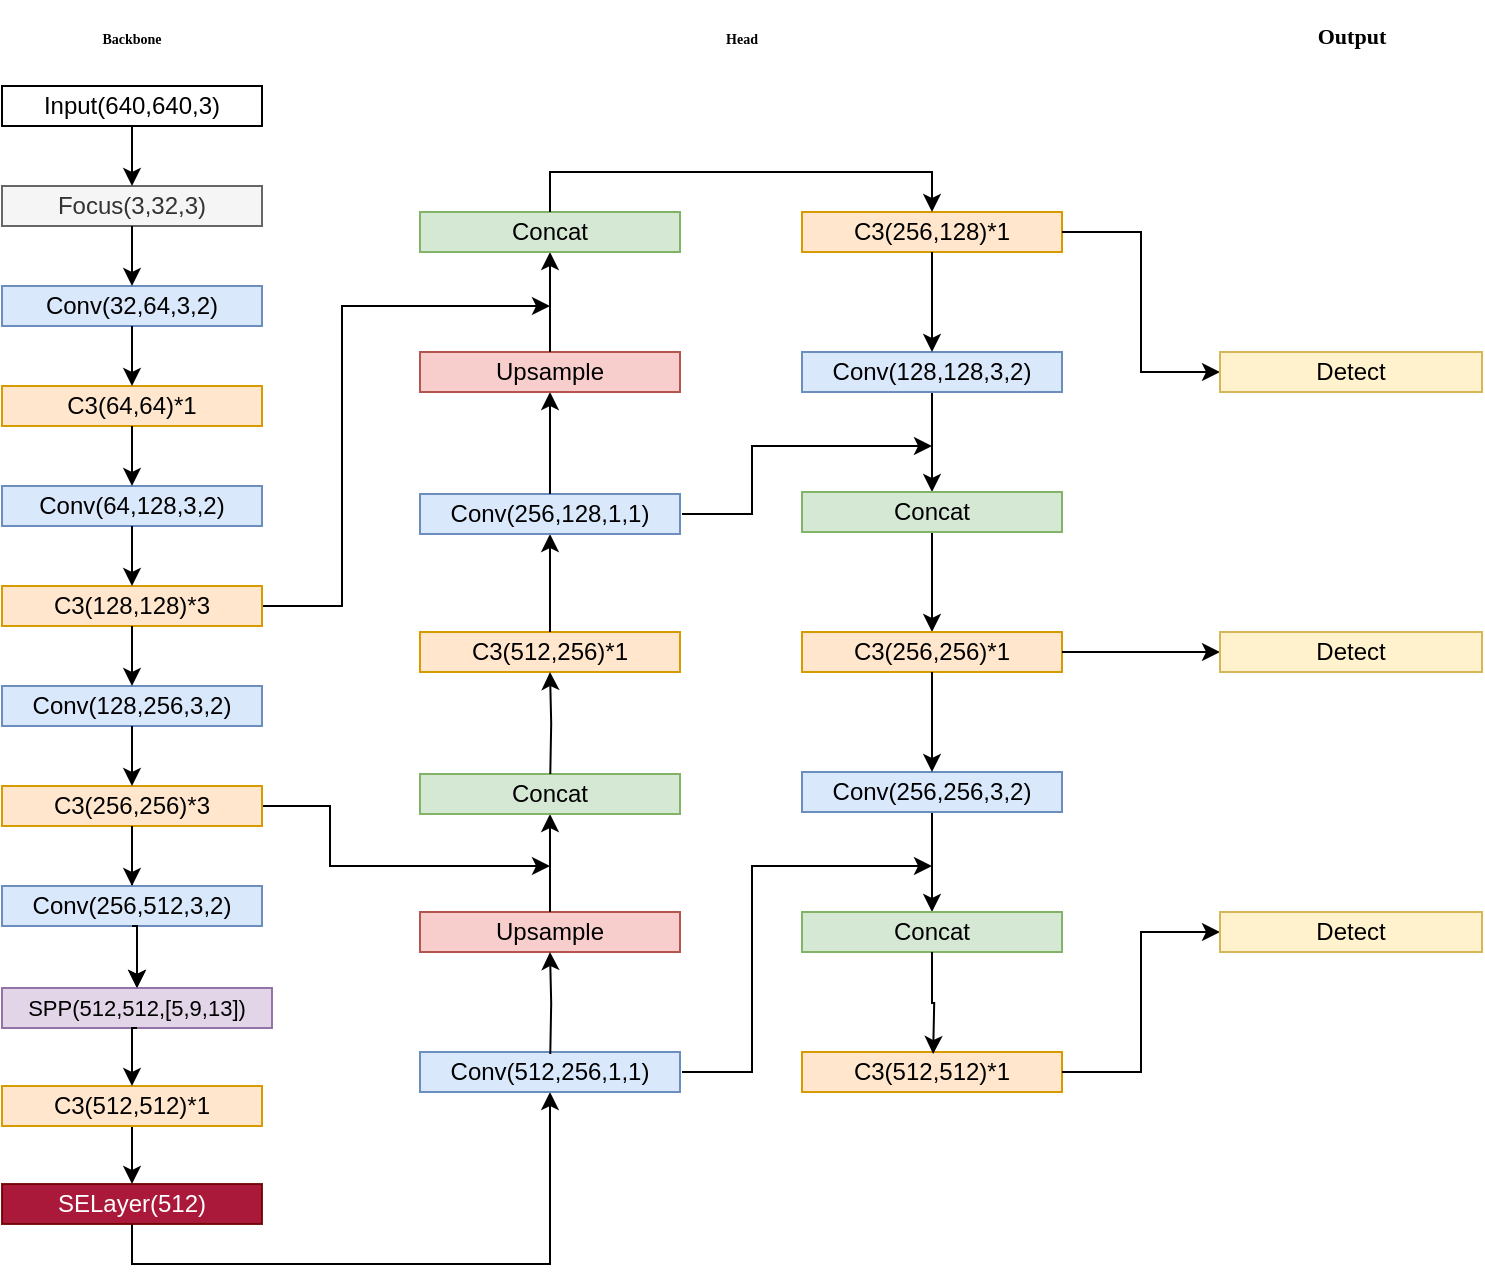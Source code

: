 <mxfile version="17.4.6" type="github">
  <diagram id="c4dD5m3eZ78O99NW7Sv5" name="第 1 页">
    <mxGraphModel dx="933" dy="1227" grid="0" gridSize="10" guides="1" tooltips="1" connect="1" arrows="1" fold="1" page="0" pageScale="1" pageWidth="827" pageHeight="1169" math="0" shadow="0">
      <root>
        <mxCell id="0" />
        <mxCell id="1" parent="0" />
        <mxCell id="xgqLBBEpwhSFXulwtFEn-13" style="edgeStyle=orthogonalEdgeStyle;rounded=0;orthogonalLoop=1;jettySize=auto;html=1;exitX=0.5;exitY=1;exitDx=0;exitDy=0;entryX=0.5;entryY=1;entryDx=0;entryDy=0;" parent="1" source="xgqLBBEpwhSFXulwtFEn-8" target="M7tG_Qng9T_QMlYk3fe1-26" edge="1">
          <mxGeometry relative="1" as="geometry">
            <mxPoint x="501" y="528" as="targetPoint" />
          </mxGeometry>
        </mxCell>
        <mxCell id="xgqLBBEpwhSFXulwtFEn-8" value="SELayer(512)" style="rounded=0;whiteSpace=wrap;html=1;fillColor=#a20025;strokeColor=#6F0000;fontColor=#ffffff;opacity=90;" parent="1" vertex="1">
          <mxGeometry x="229" y="583" width="130" height="20" as="geometry" />
        </mxCell>
        <mxCell id="M7tG_Qng9T_QMlYk3fe1-52" value="" style="group" parent="1" vertex="1" connectable="0">
          <mxGeometry x="438" y="97" width="130" height="440" as="geometry" />
        </mxCell>
        <mxCell id="M7tG_Qng9T_QMlYk3fe1-26" value="Conv(512,256,1,1)" style="rounded=0;whiteSpace=wrap;html=1;fillColor=#dae8fc;strokeColor=#6c8ebf;" parent="M7tG_Qng9T_QMlYk3fe1-52" vertex="1">
          <mxGeometry y="420" width="130" height="20" as="geometry" />
        </mxCell>
        <mxCell id="M7tG_Qng9T_QMlYk3fe1-27" value="Upsample" style="rounded=0;whiteSpace=wrap;html=1;fillColor=#f8cecc;strokeColor=#b85450;" parent="M7tG_Qng9T_QMlYk3fe1-52" vertex="1">
          <mxGeometry y="350" width="130" height="20" as="geometry" />
        </mxCell>
        <mxCell id="M7tG_Qng9T_QMlYk3fe1-58" style="edgeStyle=orthogonalEdgeStyle;rounded=0;orthogonalLoop=1;jettySize=auto;html=1;exitX=0.5;exitY=0;exitDx=0;exitDy=0;entryX=0.5;entryY=1;entryDx=0;entryDy=0;fontSize=11;" parent="M7tG_Qng9T_QMlYk3fe1-52" source="M7tG_Qng9T_QMlYk3fe1-27" target="M7tG_Qng9T_QMlYk3fe1-29" edge="1">
          <mxGeometry relative="1" as="geometry" />
        </mxCell>
        <mxCell id="M7tG_Qng9T_QMlYk3fe1-29" value="Concat" style="rounded=0;whiteSpace=wrap;html=1;fillColor=#d5e8d4;strokeColor=#82b366;" parent="M7tG_Qng9T_QMlYk3fe1-52" vertex="1">
          <mxGeometry y="281" width="130" height="20" as="geometry" />
        </mxCell>
        <mxCell id="M7tG_Qng9T_QMlYk3fe1-30" value="C3(512,256)*1" style="rounded=0;whiteSpace=wrap;html=1;fillColor=#ffe6cc;strokeColor=#d79b00;" parent="M7tG_Qng9T_QMlYk3fe1-52" vertex="1">
          <mxGeometry y="210" width="130" height="20" as="geometry" />
        </mxCell>
        <mxCell id="M7tG_Qng9T_QMlYk3fe1-56" style="edgeStyle=orthogonalEdgeStyle;rounded=0;orthogonalLoop=1;jettySize=auto;html=1;fontSize=11;entryX=0.5;entryY=1;entryDx=0;entryDy=0;" parent="M7tG_Qng9T_QMlYk3fe1-52" source="M7tG_Qng9T_QMlYk3fe1-30" target="M7tG_Qng9T_QMlYk3fe1-31" edge="1">
          <mxGeometry relative="1" as="geometry" />
        </mxCell>
        <mxCell id="M7tG_Qng9T_QMlYk3fe1-31" value="Conv(256,128,1,1)" style="rounded=0;whiteSpace=wrap;html=1;fillColor=#dae8fc;strokeColor=#6c8ebf;" parent="M7tG_Qng9T_QMlYk3fe1-52" vertex="1">
          <mxGeometry y="141" width="130" height="20" as="geometry" />
        </mxCell>
        <mxCell id="M7tG_Qng9T_QMlYk3fe1-55" style="edgeStyle=orthogonalEdgeStyle;rounded=0;orthogonalLoop=1;jettySize=auto;html=1;exitX=0.5;exitY=0;exitDx=0;exitDy=0;entryX=0.5;entryY=1;entryDx=0;entryDy=0;fontSize=11;" parent="M7tG_Qng9T_QMlYk3fe1-52" source="M7tG_Qng9T_QMlYk3fe1-31" target="M7tG_Qng9T_QMlYk3fe1-32" edge="1">
          <mxGeometry relative="1" as="geometry" />
        </mxCell>
        <mxCell id="M7tG_Qng9T_QMlYk3fe1-32" value="Upsample" style="rounded=0;whiteSpace=wrap;html=1;fillColor=#f8cecc;strokeColor=#b85450;" parent="M7tG_Qng9T_QMlYk3fe1-52" vertex="1">
          <mxGeometry y="70" width="130" height="20" as="geometry" />
        </mxCell>
        <mxCell id="M7tG_Qng9T_QMlYk3fe1-54" style="edgeStyle=orthogonalEdgeStyle;rounded=0;orthogonalLoop=1;jettySize=auto;html=1;exitX=0.5;exitY=0;exitDx=0;exitDy=0;entryX=0.5;entryY=1;entryDx=0;entryDy=0;fontSize=11;" parent="M7tG_Qng9T_QMlYk3fe1-52" source="M7tG_Qng9T_QMlYk3fe1-32" target="M7tG_Qng9T_QMlYk3fe1-33" edge="1">
          <mxGeometry relative="1" as="geometry" />
        </mxCell>
        <mxCell id="M7tG_Qng9T_QMlYk3fe1-33" value="Concat" style="rounded=0;whiteSpace=wrap;html=1;fillColor=#d5e8d4;strokeColor=#82b366;" parent="M7tG_Qng9T_QMlYk3fe1-52" vertex="1">
          <mxGeometry width="130" height="20" as="geometry" />
        </mxCell>
        <mxCell id="M7tG_Qng9T_QMlYk3fe1-53" value="" style="group" parent="1" vertex="1" connectable="0">
          <mxGeometry x="629" y="97" width="130" height="440" as="geometry" />
        </mxCell>
        <mxCell id="M7tG_Qng9T_QMlYk3fe1-36" value="C3(256,128)*1" style="rounded=0;whiteSpace=wrap;html=1;fillColor=#ffe6cc;strokeColor=#d79b00;" parent="M7tG_Qng9T_QMlYk3fe1-53" vertex="1">
          <mxGeometry width="130" height="20" as="geometry" />
        </mxCell>
        <mxCell id="M7tG_Qng9T_QMlYk3fe1-60" style="edgeStyle=orthogonalEdgeStyle;rounded=0;orthogonalLoop=1;jettySize=auto;html=1;exitX=0.5;exitY=1;exitDx=0;exitDy=0;entryX=0.5;entryY=0;entryDx=0;entryDy=0;fontSize=11;" parent="M7tG_Qng9T_QMlYk3fe1-53" source="M7tG_Qng9T_QMlYk3fe1-37" target="M7tG_Qng9T_QMlYk3fe1-38" edge="1">
          <mxGeometry relative="1" as="geometry" />
        </mxCell>
        <mxCell id="M7tG_Qng9T_QMlYk3fe1-37" value="Conv(128,128,3,2)" style="rounded=0;whiteSpace=wrap;html=1;fillColor=#dae8fc;strokeColor=#6c8ebf;" parent="M7tG_Qng9T_QMlYk3fe1-53" vertex="1">
          <mxGeometry y="70" width="130" height="20" as="geometry" />
        </mxCell>
        <mxCell id="M7tG_Qng9T_QMlYk3fe1-35" style="edgeStyle=orthogonalEdgeStyle;rounded=0;orthogonalLoop=1;jettySize=auto;html=1;exitX=0.5;exitY=1;exitDx=0;exitDy=0;entryX=0.5;entryY=0;entryDx=0;entryDy=0;fontSize=11;" parent="M7tG_Qng9T_QMlYk3fe1-53" source="M7tG_Qng9T_QMlYk3fe1-36" target="M7tG_Qng9T_QMlYk3fe1-37" edge="1">
          <mxGeometry relative="1" as="geometry" />
        </mxCell>
        <mxCell id="M7tG_Qng9T_QMlYk3fe1-61" style="edgeStyle=orthogonalEdgeStyle;rounded=0;orthogonalLoop=1;jettySize=auto;html=1;exitX=0.5;exitY=1;exitDx=0;exitDy=0;entryX=0.5;entryY=0;entryDx=0;entryDy=0;fontSize=11;" parent="M7tG_Qng9T_QMlYk3fe1-53" source="M7tG_Qng9T_QMlYk3fe1-38" target="M7tG_Qng9T_QMlYk3fe1-40" edge="1">
          <mxGeometry relative="1" as="geometry" />
        </mxCell>
        <mxCell id="M7tG_Qng9T_QMlYk3fe1-38" value="Concat" style="rounded=0;whiteSpace=wrap;html=1;fillColor=#d5e8d4;strokeColor=#82b366;" parent="M7tG_Qng9T_QMlYk3fe1-53" vertex="1">
          <mxGeometry y="140" width="130" height="20" as="geometry" />
        </mxCell>
        <mxCell id="M7tG_Qng9T_QMlYk3fe1-40" value="C3(256,256)*1" style="rounded=0;whiteSpace=wrap;html=1;fillColor=#ffe6cc;strokeColor=#d79b00;" parent="M7tG_Qng9T_QMlYk3fe1-53" vertex="1">
          <mxGeometry y="210" width="130" height="20" as="geometry" />
        </mxCell>
        <mxCell id="M7tG_Qng9T_QMlYk3fe1-62" style="edgeStyle=orthogonalEdgeStyle;rounded=0;orthogonalLoop=1;jettySize=auto;html=1;exitX=0.5;exitY=1;exitDx=0;exitDy=0;entryX=0.5;entryY=0;entryDx=0;entryDy=0;fontSize=11;" parent="M7tG_Qng9T_QMlYk3fe1-53" source="M7tG_Qng9T_QMlYk3fe1-41" target="M7tG_Qng9T_QMlYk3fe1-42" edge="1">
          <mxGeometry relative="1" as="geometry" />
        </mxCell>
        <mxCell id="M7tG_Qng9T_QMlYk3fe1-41" value="Conv(256,256,3,2)" style="rounded=0;whiteSpace=wrap;html=1;fillColor=#dae8fc;strokeColor=#6c8ebf;" parent="M7tG_Qng9T_QMlYk3fe1-53" vertex="1">
          <mxGeometry y="280" width="130" height="20" as="geometry" />
        </mxCell>
        <mxCell id="M7tG_Qng9T_QMlYk3fe1-39" style="edgeStyle=orthogonalEdgeStyle;rounded=0;orthogonalLoop=1;jettySize=auto;html=1;exitX=0.5;exitY=1;exitDx=0;exitDy=0;entryX=0.5;entryY=0;entryDx=0;entryDy=0;fontSize=11;" parent="M7tG_Qng9T_QMlYk3fe1-53" source="M7tG_Qng9T_QMlYk3fe1-40" target="M7tG_Qng9T_QMlYk3fe1-41" edge="1">
          <mxGeometry relative="1" as="geometry" />
        </mxCell>
        <mxCell id="M7tG_Qng9T_QMlYk3fe1-42" value="Concat" style="rounded=0;whiteSpace=wrap;html=1;fillColor=#d5e8d4;strokeColor=#82b366;" parent="M7tG_Qng9T_QMlYk3fe1-53" vertex="1">
          <mxGeometry y="350" width="130" height="20" as="geometry" />
        </mxCell>
        <mxCell id="M7tG_Qng9T_QMlYk3fe1-43" value="C3(512,512)*1" style="rounded=0;whiteSpace=wrap;html=1;fillColor=#ffe6cc;strokeColor=#d79b00;" parent="M7tG_Qng9T_QMlYk3fe1-53" vertex="1">
          <mxGeometry y="420" width="130" height="20" as="geometry" />
        </mxCell>
        <mxCell id="M7tG_Qng9T_QMlYk3fe1-57" style="edgeStyle=orthogonalEdgeStyle;rounded=0;orthogonalLoop=1;jettySize=auto;html=1;exitX=0.5;exitY=1;exitDx=0;exitDy=0;fontSize=11;entryX=0.5;entryY=1;entryDx=0;entryDy=0;" parent="1" target="M7tG_Qng9T_QMlYk3fe1-30" edge="1">
          <mxGeometry relative="1" as="geometry">
            <mxPoint x="503.143" y="378" as="sourcePoint" />
          </mxGeometry>
        </mxCell>
        <mxCell id="M7tG_Qng9T_QMlYk3fe1-59" style="edgeStyle=orthogonalEdgeStyle;rounded=0;orthogonalLoop=1;jettySize=auto;html=1;exitX=0.5;exitY=1;exitDx=0;exitDy=0;fontSize=11;entryX=0.5;entryY=1;entryDx=0;entryDy=0;" parent="1" target="M7tG_Qng9T_QMlYk3fe1-27" edge="1">
          <mxGeometry relative="1" as="geometry">
            <mxPoint x="503.143" y="518" as="sourcePoint" />
          </mxGeometry>
        </mxCell>
        <mxCell id="M7tG_Qng9T_QMlYk3fe1-63" style="edgeStyle=orthogonalEdgeStyle;rounded=0;orthogonalLoop=1;jettySize=auto;html=1;exitX=0.5;exitY=1;exitDx=0;exitDy=0;fontSize=11;" parent="1" source="M7tG_Qng9T_QMlYk3fe1-42" edge="1">
          <mxGeometry relative="1" as="geometry">
            <mxPoint x="694.571" y="518" as="targetPoint" />
          </mxGeometry>
        </mxCell>
        <mxCell id="M7tG_Qng9T_QMlYk3fe1-64" value="&lt;p&gt;&lt;font face=&quot;宋体&quot; style=&quot;font-size: 7px&quot;&gt;Backbone&lt;/font&gt;&lt;/p&gt;" style="text;html=1;strokeColor=none;fillColor=none;align=center;verticalAlign=middle;whiteSpace=wrap;rounded=0;fontSize=11;strokeWidth=2;fontStyle=1;flipV=1;" parent="1" vertex="1">
          <mxGeometry x="264" y="-6" width="60" height="30" as="geometry" />
        </mxCell>
        <mxCell id="M7tG_Qng9T_QMlYk3fe1-65" value="&lt;font face=&quot;宋体&quot; style=&quot;font-size: 7px&quot;&gt;Head&lt;/font&gt;" style="text;html=1;strokeColor=none;fillColor=none;align=center;verticalAlign=middle;whiteSpace=wrap;rounded=0;fontSize=11;strokeWidth=2;fontStyle=1;flipV=1;" parent="1" vertex="1">
          <mxGeometry x="569" y="-6" width="60" height="30" as="geometry" />
        </mxCell>
        <mxCell id="M7tG_Qng9T_QMlYk3fe1-66" value="&lt;font face=&quot;宋体&quot;&gt;Output&lt;/font&gt;" style="text;html=1;strokeColor=none;fillColor=none;align=center;verticalAlign=middle;whiteSpace=wrap;rounded=0;fontSize=11;strokeWidth=2;fontStyle=1;flipV=1;" parent="1" vertex="1">
          <mxGeometry x="873.5" y="-6" width="60" height="30" as="geometry" />
        </mxCell>
        <mxCell id="M7tG_Qng9T_QMlYk3fe1-68" style="edgeStyle=orthogonalEdgeStyle;rounded=0;orthogonalLoop=1;jettySize=auto;html=1;fontSize=11;" parent="1" edge="1">
          <mxGeometry relative="1" as="geometry">
            <mxPoint x="503" y="144" as="targetPoint" />
            <mxPoint x="359" y="294" as="sourcePoint" />
            <Array as="points">
              <mxPoint x="399" y="294" />
              <mxPoint x="399" y="144" />
            </Array>
          </mxGeometry>
        </mxCell>
        <mxCell id="M7tG_Qng9T_QMlYk3fe1-70" style="edgeStyle=orthogonalEdgeStyle;rounded=0;orthogonalLoop=1;jettySize=auto;html=1;fontSize=11;" parent="1" edge="1">
          <mxGeometry relative="1" as="geometry">
            <mxPoint x="503" y="424" as="targetPoint" />
            <mxPoint x="359" y="394" as="sourcePoint" />
            <Array as="points">
              <mxPoint x="393" y="394" />
              <mxPoint x="393" y="424" />
            </Array>
          </mxGeometry>
        </mxCell>
        <mxCell id="M7tG_Qng9T_QMlYk3fe1-71" style="edgeStyle=orthogonalEdgeStyle;rounded=0;orthogonalLoop=1;jettySize=auto;html=1;exitX=0.5;exitY=0;exitDx=0;exitDy=0;entryX=0.5;entryY=0;entryDx=0;entryDy=0;fontSize=11;" parent="1" source="M7tG_Qng9T_QMlYk3fe1-33" target="M7tG_Qng9T_QMlYk3fe1-36" edge="1">
          <mxGeometry relative="1" as="geometry" />
        </mxCell>
        <mxCell id="M7tG_Qng9T_QMlYk3fe1-72" style="edgeStyle=orthogonalEdgeStyle;rounded=0;orthogonalLoop=1;jettySize=auto;html=1;fontSize=11;" parent="1" edge="1">
          <mxGeometry relative="1" as="geometry">
            <mxPoint x="694" y="214" as="targetPoint" />
            <mxPoint x="569" y="248" as="sourcePoint" />
            <Array as="points">
              <mxPoint x="604" y="248" />
              <mxPoint x="604" y="214" />
            </Array>
          </mxGeometry>
        </mxCell>
        <mxCell id="M7tG_Qng9T_QMlYk3fe1-73" style="edgeStyle=orthogonalEdgeStyle;rounded=0;orthogonalLoop=1;jettySize=auto;html=1;fontSize=11;" parent="1" edge="1">
          <mxGeometry relative="1" as="geometry">
            <mxPoint x="694" y="424" as="targetPoint" />
            <mxPoint x="569" y="527" as="sourcePoint" />
            <Array as="points">
              <mxPoint x="604" y="527" />
            </Array>
          </mxGeometry>
        </mxCell>
        <mxCell id="M7tG_Qng9T_QMlYk3fe1-74" style="edgeStyle=orthogonalEdgeStyle;rounded=0;orthogonalLoop=1;jettySize=auto;html=1;exitX=1;exitY=0.5;exitDx=0;exitDy=0;entryX=0;entryY=0.5;entryDx=0;entryDy=0;fontSize=11;" parent="1" source="M7tG_Qng9T_QMlYk3fe1-43" target="M7tG_Qng9T_QMlYk3fe1-49" edge="1">
          <mxGeometry relative="1" as="geometry" />
        </mxCell>
        <mxCell id="M7tG_Qng9T_QMlYk3fe1-75" style="edgeStyle=orthogonalEdgeStyle;rounded=0;orthogonalLoop=1;jettySize=auto;html=1;exitX=1;exitY=0.5;exitDx=0;exitDy=0;entryX=0;entryY=0.5;entryDx=0;entryDy=0;fontSize=11;" parent="1" source="M7tG_Qng9T_QMlYk3fe1-40" target="M7tG_Qng9T_QMlYk3fe1-48" edge="1">
          <mxGeometry relative="1" as="geometry" />
        </mxCell>
        <mxCell id="M7tG_Qng9T_QMlYk3fe1-76" style="edgeStyle=orthogonalEdgeStyle;rounded=0;orthogonalLoop=1;jettySize=auto;html=1;exitX=1;exitY=0.5;exitDx=0;exitDy=0;entryX=0;entryY=0.5;entryDx=0;entryDy=0;fontSize=11;" parent="1" source="M7tG_Qng9T_QMlYk3fe1-36" target="M7tG_Qng9T_QMlYk3fe1-44" edge="1">
          <mxGeometry relative="1" as="geometry" />
        </mxCell>
        <mxCell id="M7tG_Qng9T_QMlYk3fe1-1" value="Input(640,640,3)" style="rounded=0;whiteSpace=wrap;html=1;" parent="1" vertex="1">
          <mxGeometry x="229" y="34" width="130" height="20" as="geometry" />
        </mxCell>
        <mxCell id="M7tG_Qng9T_QMlYk3fe1-2" value="Focus(3,32,3)" style="rounded=0;whiteSpace=wrap;html=1;fillColor=#f5f5f5;strokeColor=#666666;fontColor=#333333;" parent="1" vertex="1">
          <mxGeometry x="229" y="84" width="130" height="20" as="geometry" />
        </mxCell>
        <mxCell id="M7tG_Qng9T_QMlYk3fe1-15" style="edgeStyle=orthogonalEdgeStyle;rounded=0;orthogonalLoop=1;jettySize=auto;html=1;exitX=0.5;exitY=1;exitDx=0;exitDy=0;entryX=0.5;entryY=0;entryDx=0;entryDy=0;fontSize=11;" parent="1" source="M7tG_Qng9T_QMlYk3fe1-1" target="M7tG_Qng9T_QMlYk3fe1-2" edge="1">
          <mxGeometry relative="1" as="geometry" />
        </mxCell>
        <mxCell id="M7tG_Qng9T_QMlYk3fe1-3" value="Conv(32,64,3,2)" style="rounded=0;whiteSpace=wrap;html=1;fillColor=#dae8fc;strokeColor=#6c8ebf;" parent="1" vertex="1">
          <mxGeometry x="229" y="134" width="130" height="20" as="geometry" />
        </mxCell>
        <mxCell id="M7tG_Qng9T_QMlYk3fe1-16" style="edgeStyle=orthogonalEdgeStyle;rounded=0;orthogonalLoop=1;jettySize=auto;html=1;exitX=0.5;exitY=1;exitDx=0;exitDy=0;fontSize=11;" parent="1" source="M7tG_Qng9T_QMlYk3fe1-2" target="M7tG_Qng9T_QMlYk3fe1-3" edge="1">
          <mxGeometry relative="1" as="geometry" />
        </mxCell>
        <mxCell id="M7tG_Qng9T_QMlYk3fe1-4" value="C3(64,64)*1" style="rounded=0;whiteSpace=wrap;html=1;fillColor=#ffe6cc;strokeColor=#d79b00;" parent="1" vertex="1">
          <mxGeometry x="229" y="184" width="130" height="20" as="geometry" />
        </mxCell>
        <mxCell id="M7tG_Qng9T_QMlYk3fe1-17" style="edgeStyle=orthogonalEdgeStyle;rounded=0;orthogonalLoop=1;jettySize=auto;html=1;exitX=0.5;exitY=1;exitDx=0;exitDy=0;entryX=0.5;entryY=0;entryDx=0;entryDy=0;fontSize=11;" parent="1" source="M7tG_Qng9T_QMlYk3fe1-3" target="M7tG_Qng9T_QMlYk3fe1-4" edge="1">
          <mxGeometry relative="1" as="geometry" />
        </mxCell>
        <mxCell id="M7tG_Qng9T_QMlYk3fe1-5" value="Conv(64,128,3,2)" style="rounded=0;whiteSpace=wrap;html=1;fillColor=#dae8fc;strokeColor=#6c8ebf;" parent="1" vertex="1">
          <mxGeometry x="229" y="234" width="130" height="20" as="geometry" />
        </mxCell>
        <mxCell id="M7tG_Qng9T_QMlYk3fe1-18" style="edgeStyle=orthogonalEdgeStyle;rounded=0;orthogonalLoop=1;jettySize=auto;html=1;exitX=0.5;exitY=1;exitDx=0;exitDy=0;entryX=0.5;entryY=0;entryDx=0;entryDy=0;fontSize=11;" parent="1" source="M7tG_Qng9T_QMlYk3fe1-4" target="M7tG_Qng9T_QMlYk3fe1-5" edge="1">
          <mxGeometry relative="1" as="geometry" />
        </mxCell>
        <mxCell id="M7tG_Qng9T_QMlYk3fe1-6" value="C3(128,128)*3" style="rounded=0;whiteSpace=wrap;html=1;fillColor=#ffe6cc;strokeColor=#d79b00;" parent="1" vertex="1">
          <mxGeometry x="229" y="284" width="130" height="20" as="geometry" />
        </mxCell>
        <mxCell id="M7tG_Qng9T_QMlYk3fe1-19" style="edgeStyle=orthogonalEdgeStyle;rounded=0;orthogonalLoop=1;jettySize=auto;html=1;exitX=0.5;exitY=1;exitDx=0;exitDy=0;entryX=0.5;entryY=0;entryDx=0;entryDy=0;fontSize=11;" parent="1" source="M7tG_Qng9T_QMlYk3fe1-5" target="M7tG_Qng9T_QMlYk3fe1-6" edge="1">
          <mxGeometry relative="1" as="geometry" />
        </mxCell>
        <mxCell id="M7tG_Qng9T_QMlYk3fe1-7" value="Conv(128,256,3,2)" style="rounded=0;whiteSpace=wrap;html=1;fillColor=#dae8fc;strokeColor=#6c8ebf;" parent="1" vertex="1">
          <mxGeometry x="229" y="334" width="130" height="20" as="geometry" />
        </mxCell>
        <mxCell id="M7tG_Qng9T_QMlYk3fe1-20" style="edgeStyle=orthogonalEdgeStyle;rounded=0;orthogonalLoop=1;jettySize=auto;html=1;exitX=0.5;exitY=1;exitDx=0;exitDy=0;entryX=0.5;entryY=0;entryDx=0;entryDy=0;fontSize=11;" parent="1" source="M7tG_Qng9T_QMlYk3fe1-6" target="M7tG_Qng9T_QMlYk3fe1-7" edge="1">
          <mxGeometry relative="1" as="geometry" />
        </mxCell>
        <mxCell id="xgqLBBEpwhSFXulwtFEn-2" value="" style="edgeStyle=orthogonalEdgeStyle;rounded=0;orthogonalLoop=1;jettySize=auto;html=1;" parent="1" source="M7tG_Qng9T_QMlYk3fe1-8" target="M7tG_Qng9T_QMlYk3fe1-12" edge="1">
          <mxGeometry relative="1" as="geometry" />
        </mxCell>
        <mxCell id="M7tG_Qng9T_QMlYk3fe1-8" value="C3(256,256)*3" style="rounded=0;whiteSpace=wrap;html=1;fillColor=#ffe6cc;strokeColor=#d79b00;" parent="1" vertex="1">
          <mxGeometry x="229" y="384" width="130" height="20" as="geometry" />
        </mxCell>
        <mxCell id="M7tG_Qng9T_QMlYk3fe1-21" style="edgeStyle=orthogonalEdgeStyle;rounded=0;orthogonalLoop=1;jettySize=auto;html=1;exitX=0.5;exitY=1;exitDx=0;exitDy=0;entryX=0.5;entryY=0;entryDx=0;entryDy=0;fontSize=11;" parent="1" source="M7tG_Qng9T_QMlYk3fe1-7" target="M7tG_Qng9T_QMlYk3fe1-8" edge="1">
          <mxGeometry relative="1" as="geometry" />
        </mxCell>
        <mxCell id="M7tG_Qng9T_QMlYk3fe1-9" value="Conv(256,512,3,2)" style="rounded=0;whiteSpace=wrap;html=1;fillColor=#dae8fc;strokeColor=#6c8ebf;" parent="1" vertex="1">
          <mxGeometry x="229" y="434" width="130" height="20" as="geometry" />
        </mxCell>
        <mxCell id="M7tG_Qng9T_QMlYk3fe1-22" style="edgeStyle=orthogonalEdgeStyle;rounded=0;orthogonalLoop=1;jettySize=auto;html=1;exitX=0.5;exitY=1;exitDx=0;exitDy=0;entryX=0.5;entryY=0;entryDx=0;entryDy=0;fontSize=11;" parent="1" source="M7tG_Qng9T_QMlYk3fe1-8" target="M7tG_Qng9T_QMlYk3fe1-9" edge="1">
          <mxGeometry relative="1" as="geometry" />
        </mxCell>
        <mxCell id="M7tG_Qng9T_QMlYk3fe1-12" value="&lt;font style=&quot;font-size: 11px&quot;&gt;SPP(512,512,[5,9,13])&lt;/font&gt;" style="rounded=0;whiteSpace=wrap;html=1;fillColor=#e1d5e7;strokeColor=#9673a6;" parent="1" vertex="1">
          <mxGeometry x="229" y="485" width="135" height="20" as="geometry" />
        </mxCell>
        <mxCell id="M7tG_Qng9T_QMlYk3fe1-23" style="edgeStyle=orthogonalEdgeStyle;rounded=0;orthogonalLoop=1;jettySize=auto;html=1;exitX=0.5;exitY=1;exitDx=0;exitDy=0;entryX=0.5;entryY=0;entryDx=0;entryDy=0;fontSize=11;" parent="1" source="M7tG_Qng9T_QMlYk3fe1-9" target="M7tG_Qng9T_QMlYk3fe1-12" edge="1">
          <mxGeometry relative="1" as="geometry" />
        </mxCell>
        <mxCell id="xgqLBBEpwhSFXulwtFEn-12" style="edgeStyle=orthogonalEdgeStyle;rounded=0;orthogonalLoop=1;jettySize=auto;html=1;exitX=0.5;exitY=1;exitDx=0;exitDy=0;entryX=0.5;entryY=0;entryDx=0;entryDy=0;" parent="1" source="M7tG_Qng9T_QMlYk3fe1-13" target="xgqLBBEpwhSFXulwtFEn-8" edge="1">
          <mxGeometry relative="1" as="geometry" />
        </mxCell>
        <mxCell id="M7tG_Qng9T_QMlYk3fe1-13" value="C3(512,512)*1" style="rounded=0;whiteSpace=wrap;html=1;fillColor=#ffe6cc;strokeColor=#d79b00;" parent="1" vertex="1">
          <mxGeometry x="229" y="534" width="130" height="20" as="geometry" />
        </mxCell>
        <mxCell id="M7tG_Qng9T_QMlYk3fe1-24" style="edgeStyle=orthogonalEdgeStyle;rounded=0;orthogonalLoop=1;jettySize=auto;html=1;exitX=0.5;exitY=1;exitDx=0;exitDy=0;entryX=0.5;entryY=0;entryDx=0;entryDy=0;fontSize=11;" parent="1" source="M7tG_Qng9T_QMlYk3fe1-12" target="M7tG_Qng9T_QMlYk3fe1-13" edge="1">
          <mxGeometry relative="1" as="geometry" />
        </mxCell>
        <mxCell id="xgqLBBEpwhSFXulwtFEn-3" value="" style="group" parent="1" vertex="1" connectable="0">
          <mxGeometry x="838" y="167" width="131" height="300" as="geometry" />
        </mxCell>
        <mxCell id="M7tG_Qng9T_QMlYk3fe1-44" value="Detect" style="rounded=0;whiteSpace=wrap;html=1;fillColor=#fff2cc;strokeColor=#d6b656;container=0;" parent="xgqLBBEpwhSFXulwtFEn-3" vertex="1">
          <mxGeometry width="131" height="20" as="geometry" />
        </mxCell>
        <mxCell id="M7tG_Qng9T_QMlYk3fe1-48" value="Detect" style="rounded=0;whiteSpace=wrap;html=1;fillColor=#fff2cc;strokeColor=#d6b656;container=0;" parent="xgqLBBEpwhSFXulwtFEn-3" vertex="1">
          <mxGeometry y="140" width="131" height="20" as="geometry" />
        </mxCell>
        <mxCell id="M7tG_Qng9T_QMlYk3fe1-49" value="Detect" style="rounded=0;whiteSpace=wrap;html=1;fillColor=#fff2cc;strokeColor=#d6b656;container=0;" parent="xgqLBBEpwhSFXulwtFEn-3" vertex="1">
          <mxGeometry y="280" width="131" height="20" as="geometry" />
        </mxCell>
      </root>
    </mxGraphModel>
  </diagram>
</mxfile>

